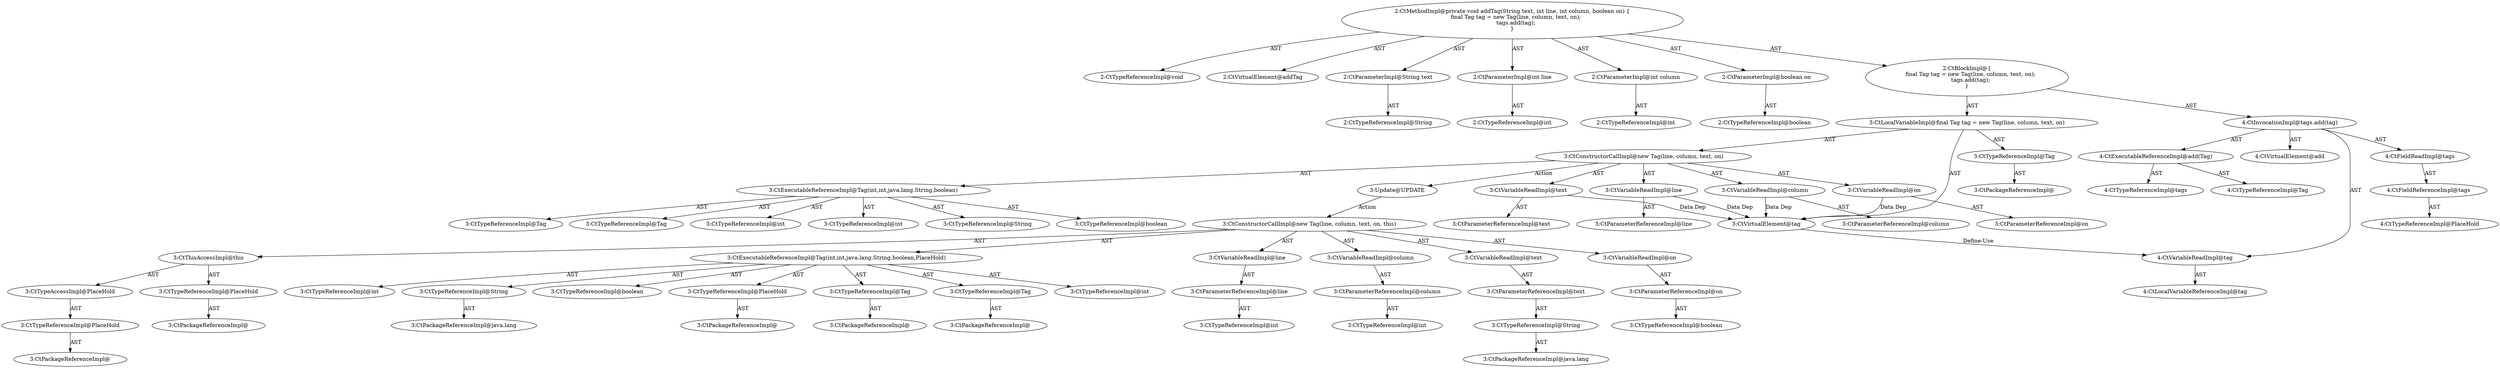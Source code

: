digraph "addTag#?,String,int,int,boolean" {
0 [label="2:CtTypeReferenceImpl@void" shape=ellipse]
1 [label="2:CtVirtualElement@addTag" shape=ellipse]
2 [label="2:CtParameterImpl@String text" shape=ellipse]
3 [label="2:CtTypeReferenceImpl@String" shape=ellipse]
4 [label="2:CtParameterImpl@int line" shape=ellipse]
5 [label="2:CtTypeReferenceImpl@int" shape=ellipse]
6 [label="2:CtParameterImpl@int column" shape=ellipse]
7 [label="2:CtTypeReferenceImpl@int" shape=ellipse]
8 [label="2:CtParameterImpl@boolean on" shape=ellipse]
9 [label="2:CtTypeReferenceImpl@boolean" shape=ellipse]
10 [label="3:CtTypeReferenceImpl@Tag" shape=ellipse]
11 [label="3:CtPackageReferenceImpl@" shape=ellipse]
12 [label="3:CtExecutableReferenceImpl@Tag(int,int,java.lang.String,boolean)" shape=ellipse]
13 [label="3:CtTypeReferenceImpl@Tag" shape=ellipse]
14 [label="3:CtTypeReferenceImpl@Tag" shape=ellipse]
15 [label="3:CtTypeReferenceImpl@int" shape=ellipse]
16 [label="3:CtTypeReferenceImpl@int" shape=ellipse]
17 [label="3:CtTypeReferenceImpl@String" shape=ellipse]
18 [label="3:CtTypeReferenceImpl@boolean" shape=ellipse]
19 [label="3:CtVariableReadImpl@line" shape=ellipse]
20 [label="3:CtParameterReferenceImpl@line" shape=ellipse]
21 [label="3:CtVariableReadImpl@column" shape=ellipse]
22 [label="3:CtParameterReferenceImpl@column" shape=ellipse]
23 [label="3:CtVariableReadImpl@text" shape=ellipse]
24 [label="3:CtParameterReferenceImpl@text" shape=ellipse]
25 [label="3:CtVariableReadImpl@on" shape=ellipse]
26 [label="3:CtParameterReferenceImpl@on" shape=ellipse]
27 [label="3:CtConstructorCallImpl@new Tag(line, column, text, on)" shape=ellipse]
28 [label="3:CtVirtualElement@tag" shape=ellipse]
29 [label="3:CtLocalVariableImpl@final Tag tag = new Tag(line, column, text, on)" shape=ellipse]
30 [label="4:CtExecutableReferenceImpl@add(Tag)" shape=ellipse]
31 [label="4:CtTypeReferenceImpl@tags" shape=ellipse]
32 [label="4:CtTypeReferenceImpl@Tag" shape=ellipse]
33 [label="4:CtVirtualElement@add" shape=ellipse]
34 [label="4:CtFieldReferenceImpl@tags" shape=ellipse]
35 [label="4:CtTypeReferenceImpl@PlaceHold" shape=ellipse]
36 [label="4:CtFieldReadImpl@tags" shape=ellipse]
37 [label="4:CtVariableReadImpl@tag" shape=ellipse]
38 [label="4:CtLocalVariableReferenceImpl@tag" shape=ellipse]
39 [label="4:CtInvocationImpl@tags.add(tag)" shape=ellipse]
40 [label="2:CtBlockImpl@\{
    final Tag tag = new Tag(line, column, text, on);
    tags.add(tag);
\}" shape=ellipse]
41 [label="2:CtMethodImpl@private void addTag(String text, int line, int column, boolean on) \{
    final Tag tag = new Tag(line, column, text, on);
    tags.add(tag);
\}" shape=ellipse]
42 [label="3:Update@UPDATE" shape=ellipse]
43 [label="3:CtPackageReferenceImpl@" shape=ellipse]
44 [label="3:CtTypeReferenceImpl@Tag" shape=ellipse]
45 [label="3:CtPackageReferenceImpl@" shape=ellipse]
46 [label="3:CtTypeReferenceImpl@Tag" shape=ellipse]
47 [label="3:CtTypeReferenceImpl@int" shape=ellipse]
48 [label="3:CtTypeReferenceImpl@int" shape=ellipse]
49 [label="3:CtPackageReferenceImpl@java.lang" shape=ellipse]
50 [label="3:CtTypeReferenceImpl@String" shape=ellipse]
51 [label="3:CtTypeReferenceImpl@boolean" shape=ellipse]
52 [label="3:CtPackageReferenceImpl@" shape=ellipse]
53 [label="3:CtTypeReferenceImpl@PlaceHold" shape=ellipse]
54 [label="3:CtExecutableReferenceImpl@Tag(int,int,java.lang.String,boolean,PlaceHold)" shape=ellipse]
55 [label="3:CtTypeReferenceImpl@int" shape=ellipse]
56 [label="3:CtParameterReferenceImpl@line" shape=ellipse]
57 [label="3:CtVariableReadImpl@line" shape=ellipse]
58 [label="3:CtTypeReferenceImpl@int" shape=ellipse]
59 [label="3:CtParameterReferenceImpl@column" shape=ellipse]
60 [label="3:CtVariableReadImpl@column" shape=ellipse]
61 [label="3:CtPackageReferenceImpl@java.lang" shape=ellipse]
62 [label="3:CtTypeReferenceImpl@String" shape=ellipse]
63 [label="3:CtParameterReferenceImpl@text" shape=ellipse]
64 [label="3:CtVariableReadImpl@text" shape=ellipse]
65 [label="3:CtTypeReferenceImpl@boolean" shape=ellipse]
66 [label="3:CtParameterReferenceImpl@on" shape=ellipse]
67 [label="3:CtVariableReadImpl@on" shape=ellipse]
68 [label="3:CtPackageReferenceImpl@" shape=ellipse]
69 [label="3:CtTypeReferenceImpl@PlaceHold" shape=ellipse]
70 [label="3:CtPackageReferenceImpl@" shape=ellipse]
71 [label="3:CtTypeReferenceImpl@PlaceHold" shape=ellipse]
72 [label="3:CtTypeAccessImpl@PlaceHold" shape=ellipse]
73 [label="3:CtThisAccessImpl@this" shape=ellipse]
74 [label="3:CtConstructorCallImpl@new Tag(line, column, text, on, this)" shape=ellipse]
2 -> 3 [label="AST"];
4 -> 5 [label="AST"];
6 -> 7 [label="AST"];
8 -> 9 [label="AST"];
10 -> 11 [label="AST"];
12 -> 13 [label="AST"];
12 -> 14 [label="AST"];
12 -> 15 [label="AST"];
12 -> 16 [label="AST"];
12 -> 17 [label="AST"];
12 -> 18 [label="AST"];
19 -> 20 [label="AST"];
19 -> 28 [label="Data Dep"];
21 -> 22 [label="AST"];
21 -> 28 [label="Data Dep"];
23 -> 24 [label="AST"];
23 -> 28 [label="Data Dep"];
25 -> 26 [label="AST"];
25 -> 28 [label="Data Dep"];
27 -> 12 [label="AST"];
27 -> 19 [label="AST"];
27 -> 21 [label="AST"];
27 -> 23 [label="AST"];
27 -> 25 [label="AST"];
27 -> 42 [label="Action"];
28 -> 37 [label="Define-Use"];
29 -> 28 [label="AST"];
29 -> 10 [label="AST"];
29 -> 27 [label="AST"];
30 -> 31 [label="AST"];
30 -> 32 [label="AST"];
34 -> 35 [label="AST"];
36 -> 34 [label="AST"];
37 -> 38 [label="AST"];
39 -> 33 [label="AST"];
39 -> 36 [label="AST"];
39 -> 30 [label="AST"];
39 -> 37 [label="AST"];
40 -> 29 [label="AST"];
40 -> 39 [label="AST"];
41 -> 1 [label="AST"];
41 -> 0 [label="AST"];
41 -> 2 [label="AST"];
41 -> 4 [label="AST"];
41 -> 6 [label="AST"];
41 -> 8 [label="AST"];
41 -> 40 [label="AST"];
42 -> 74 [label="Action"];
44 -> 43 [label="AST"];
46 -> 45 [label="AST"];
50 -> 49 [label="AST"];
53 -> 52 [label="AST"];
54 -> 44 [label="AST"];
54 -> 46 [label="AST"];
54 -> 47 [label="AST"];
54 -> 48 [label="AST"];
54 -> 50 [label="AST"];
54 -> 51 [label="AST"];
54 -> 53 [label="AST"];
56 -> 55 [label="AST"];
57 -> 56 [label="AST"];
59 -> 58 [label="AST"];
60 -> 59 [label="AST"];
62 -> 61 [label="AST"];
63 -> 62 [label="AST"];
64 -> 63 [label="AST"];
66 -> 65 [label="AST"];
67 -> 66 [label="AST"];
69 -> 68 [label="AST"];
71 -> 70 [label="AST"];
72 -> 71 [label="AST"];
73 -> 69 [label="AST"];
73 -> 72 [label="AST"];
74 -> 54 [label="AST"];
74 -> 57 [label="AST"];
74 -> 60 [label="AST"];
74 -> 64 [label="AST"];
74 -> 67 [label="AST"];
74 -> 73 [label="AST"];
}